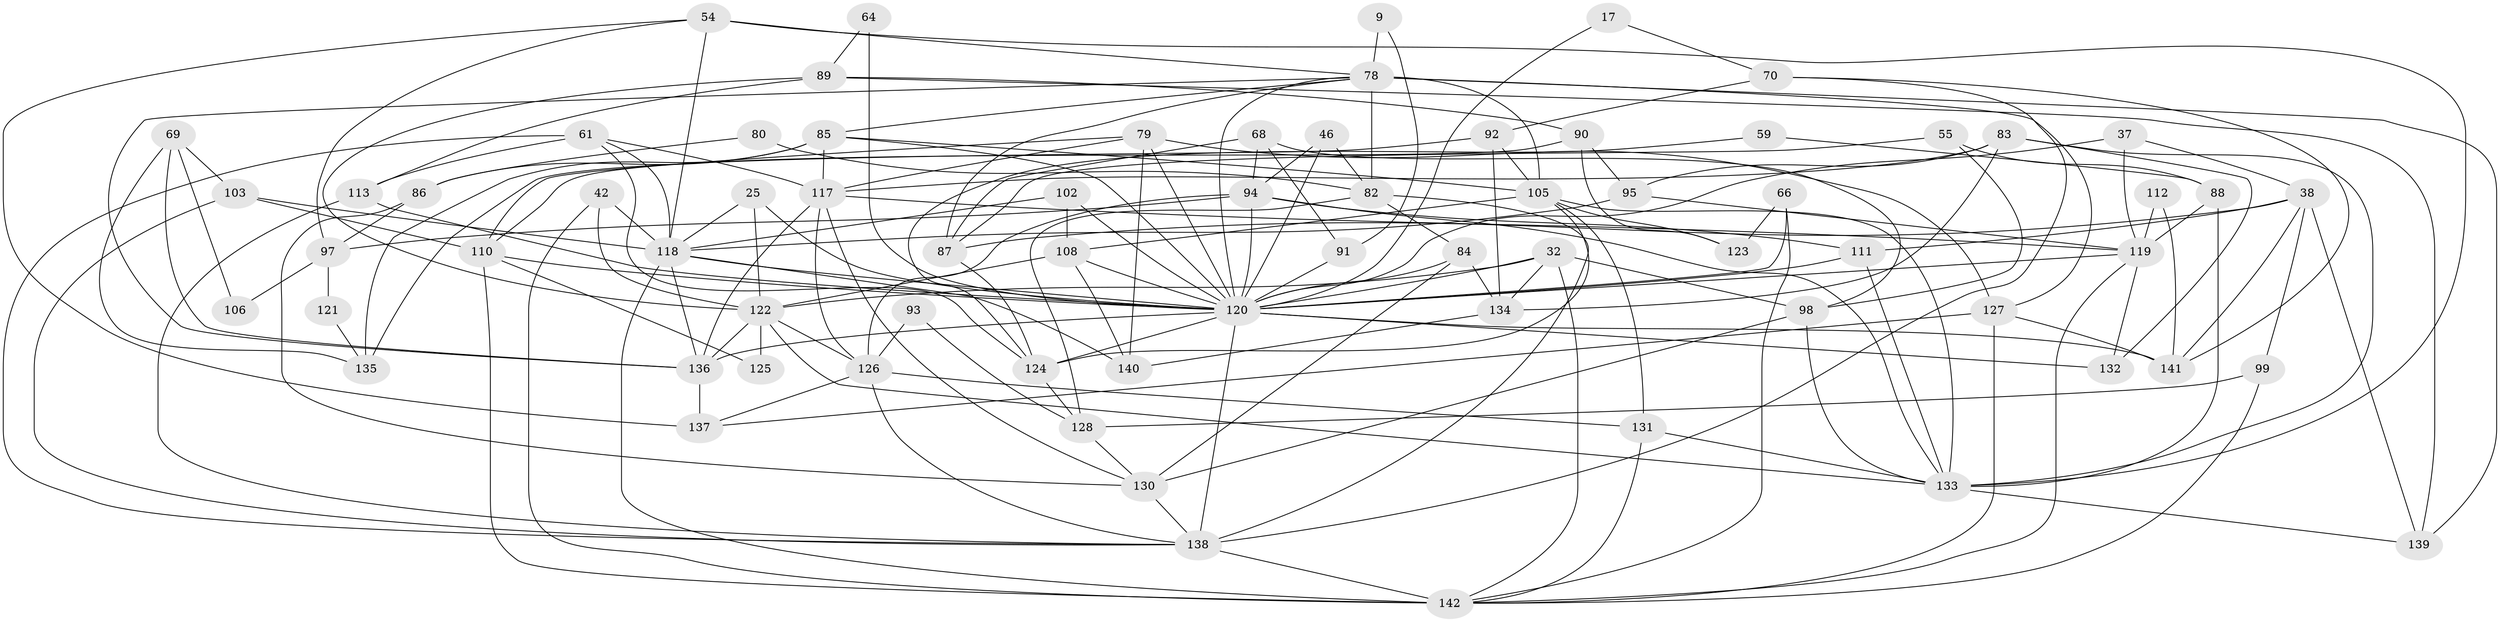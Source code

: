 // original degree distribution, {3: 0.2605633802816901, 8: 0.02112676056338028, 4: 0.28169014084507044, 6: 0.07746478873239436, 2: 0.14084507042253522, 7: 0.04225352112676056, 5: 0.176056338028169}
// Generated by graph-tools (version 1.1) at 2025/51/03/09/25 04:51:07]
// undirected, 71 vertices, 178 edges
graph export_dot {
graph [start="1"]
  node [color=gray90,style=filled];
  9;
  17;
  25;
  32 [super="+6"];
  37;
  38;
  42;
  46;
  54;
  55;
  59;
  61;
  64;
  66;
  68;
  69;
  70;
  78 [super="+60+76"];
  79;
  80;
  82 [super="+41"];
  83;
  84 [super="+30"];
  85 [super="+15"];
  86;
  87 [super="+33"];
  88 [super="+19"];
  89 [super="+47"];
  90;
  91;
  92;
  93;
  94 [super="+22"];
  95 [super="+2+43"];
  97 [super="+51"];
  98;
  99;
  102;
  103;
  105 [super="+57+72"];
  106;
  108 [super="+67"];
  110 [super="+73+62"];
  111 [super="+74"];
  112;
  113 [super="+40"];
  117 [super="+107"];
  118 [super="+29+23+77"];
  119 [super="+100"];
  120 [super="+101+71+115+96"];
  121;
  122 [super="+13+44"];
  123;
  124 [super="+75"];
  125;
  126 [super="+104"];
  127;
  128 [super="+52"];
  130 [super="+26"];
  131;
  132;
  133 [super="+36+116"];
  134;
  135;
  136 [super="+1+129"];
  137 [super="+8"];
  138 [super="+3+49"];
  139;
  140;
  141;
  142 [super="+114"];
  9 -- 78;
  9 -- 91;
  17 -- 70;
  17 -- 120;
  25 -- 120 [weight=3];
  25 -- 122 [weight=3];
  25 -- 118;
  32 -- 134;
  32 -- 122;
  32 -- 98;
  32 -- 142;
  32 -- 120;
  37 -- 38;
  37 -- 119;
  37 -- 120;
  38 -- 111 [weight=2];
  38 -- 99;
  38 -- 139;
  38 -- 141;
  38 -- 87;
  42 -- 142;
  42 -- 122 [weight=2];
  42 -- 118;
  46 -- 82;
  46 -- 94;
  46 -- 120;
  54 -- 78;
  54 -- 137;
  54 -- 118;
  54 -- 133;
  54 -- 97;
  55 -- 98;
  55 -- 88;
  55 -- 87;
  59 -- 124;
  59 -- 88;
  61 -- 113 [weight=2];
  61 -- 117;
  61 -- 118;
  61 -- 138;
  61 -- 124;
  64 -- 120 [weight=2];
  64 -- 89;
  66 -- 123;
  66 -- 142;
  66 -- 120;
  68 -- 98;
  68 -- 91;
  68 -- 94;
  68 -- 87;
  69 -- 136;
  69 -- 103;
  69 -- 106;
  69 -- 135;
  70 -- 92;
  70 -- 141;
  70 -- 138;
  78 -- 127;
  78 -- 136;
  78 -- 82 [weight=3];
  78 -- 85;
  78 -- 87;
  78 -- 105 [weight=2];
  78 -- 139;
  78 -- 120;
  79 -- 117;
  79 -- 127;
  79 -- 140;
  79 -- 110;
  79 -- 120;
  80 -- 82;
  80 -- 86;
  82 -- 138;
  82 -- 84;
  82 -- 128;
  83 -- 133;
  83 -- 134;
  83 -- 132;
  83 -- 117;
  83 -- 95;
  84 -- 120 [weight=4];
  84 -- 134;
  84 -- 130;
  85 -- 86;
  85 -- 117;
  85 -- 135;
  85 -- 120;
  85 -- 105 [weight=2];
  86 -- 97;
  86 -- 130;
  87 -- 124;
  88 -- 133 [weight=3];
  88 -- 119;
  89 -- 113;
  89 -- 122;
  89 -- 90;
  89 -- 139;
  90 -- 110 [weight=3];
  90 -- 123;
  90 -- 95;
  91 -- 120 [weight=2];
  92 -- 135;
  92 -- 134;
  92 -- 105;
  93 -- 126;
  93 -- 128;
  94 -- 126 [weight=2];
  94 -- 133;
  94 -- 111;
  94 -- 97;
  94 -- 120;
  95 -- 119;
  95 -- 118;
  97 -- 121;
  97 -- 106;
  98 -- 133;
  98 -- 130;
  99 -- 128;
  99 -- 142;
  102 -- 108 [weight=2];
  102 -- 118 [weight=2];
  102 -- 120;
  103 -- 110;
  103 -- 118;
  103 -- 138;
  105 -- 124 [weight=2];
  105 -- 131;
  105 -- 108;
  105 -- 133;
  105 -- 123;
  108 -- 140 [weight=2];
  108 -- 120;
  108 -- 122;
  110 -- 125;
  110 -- 142 [weight=2];
  110 -- 120 [weight=2];
  111 -- 120;
  111 -- 133;
  112 -- 141;
  112 -- 119;
  113 -- 138;
  113 -- 120;
  117 -- 136;
  117 -- 130;
  117 -- 126;
  117 -- 119;
  118 -- 140;
  118 -- 136;
  118 -- 142;
  118 -- 120 [weight=2];
  119 -- 132;
  119 -- 142;
  119 -- 120 [weight=3];
  120 -- 136;
  120 -- 124 [weight=2];
  120 -- 132;
  120 -- 138;
  120 -- 141;
  121 -- 135;
  122 -- 136;
  122 -- 126 [weight=2];
  122 -- 133;
  122 -- 125;
  124 -- 128;
  126 -- 131;
  126 -- 138;
  126 -- 137;
  127 -- 141;
  127 -- 137;
  127 -- 142;
  128 -- 130;
  130 -- 138;
  131 -- 142;
  131 -- 133;
  133 -- 139;
  134 -- 140;
  136 -- 137 [weight=2];
  138 -- 142 [weight=2];
}
